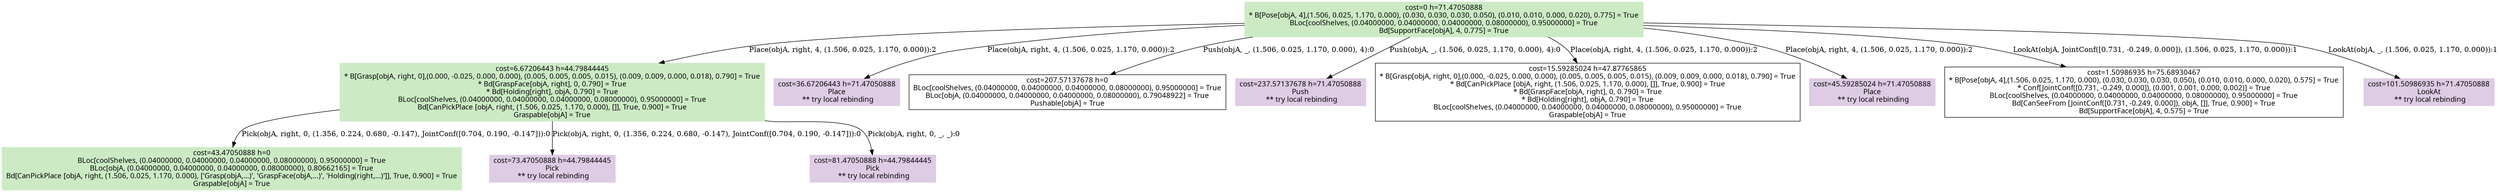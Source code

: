 digraph G {
    ordering=out;
    node [fontname=HelveticaBold];
    "1071" [shape=box, style=filled, colorscheme=pastel16, color=2, label="cost=0 h=71.47050888\n* B[Pose[objA, 4],(1.506, 0.025, 1.170, 0.000), (0.030, 0.030, 0.030, 0.050), (0.010, 0.010, 0.000, 0.020), 0.775] = True\nBLoc[coolShelves, (0.04000000, 0.04000000, 0.04000000, 0.08000000), 0.95000000] = True\nBd[SupportFace[objA], 4, 0.775] = True\n"];
    "1071" [shape=box, label="cost=0 h=71.47050888\n* B[Pose[objA, 4],(1.506, 0.025, 1.170, 0.000), (0.030, 0.030, 0.030, 0.050), (0.010, 0.010, 0.000, 0.020), 0.775] = True\nBLoc[coolShelves, (0.04000000, 0.04000000, 0.04000000, 0.08000000), 0.95000000] = True\nBd[SupportFace[objA], 4, 0.775] = True\n"];
    "1078" [shape=box, label="cost=6.67206443 h=44.79844445\n* B[Grasp[objA, right, 0],(0.000, -0.025, 0.000, 0.000), (0.005, 0.005, 0.005, 0.015), (0.009, 0.009, 0.000, 0.018), 0.790] = True\n* Bd[GraspFace[objA, right], 0, 0.790] = True\n* Bd[Holding[right], objA, 0.790] = True\nBLoc[coolShelves, (0.04000000, 0.04000000, 0.04000000, 0.08000000), 0.95000000] = True\nBd[CanPickPlace [objA, right, (1.506, 0.025, 1.170, 0.000), []], True, 0.900] = True\nGraspable[objA] = True\n"];
    "1071" -> "1078"[label="Place(objA, right, 4, (1.506, 0.025, 1.170, 0.000)):2"];
    "1071" [shape=box, label="cost=0 h=71.47050888\n* B[Pose[objA, 4],(1.506, 0.025, 1.170, 0.000), (0.030, 0.030, 0.030, 0.050), (0.010, 0.010, 0.000, 0.020), 0.775] = True\nBLoc[coolShelves, (0.04000000, 0.04000000, 0.04000000, 0.08000000), 0.95000000] = True\nBd[SupportFace[objA], 4, 0.775] = True\n"];
    "1079" [shape=box, style=filled, colorscheme=pastel16, color=4, label="cost=36.67206443 h=71.47050888\nPlace\n ** try local rebinding"];
    "1071" -> "1079"[label="Place(objA, right, 4, (1.506, 0.025, 1.170, 0.000)):2"];
    "1071" [shape=box, label="cost=0 h=71.47050888\n* B[Pose[objA, 4],(1.506, 0.025, 1.170, 0.000), (0.030, 0.030, 0.030, 0.050), (0.010, 0.010, 0.000, 0.020), 0.775] = True\nBLoc[coolShelves, (0.04000000, 0.04000000, 0.04000000, 0.08000000), 0.95000000] = True\nBd[SupportFace[objA], 4, 0.775] = True\n"];
    "1080" [shape=box, label="cost=207.57137678 h=0\nBLoc[coolShelves, (0.04000000, 0.04000000, 0.04000000, 0.08000000), 0.95000000] = True\nBLoc[objA, (0.04000000, 0.04000000, 0.04000000, 0.08000000), 0.79048922] = True\nPushable[objA] = True\n"];
    "1071" -> "1080"[label="Push(objA, _, (1.506, 0.025, 1.170, 0.000), 4):0"];
    "1071" [shape=box, label="cost=0 h=71.47050888\n* B[Pose[objA, 4],(1.506, 0.025, 1.170, 0.000), (0.030, 0.030, 0.030, 0.050), (0.010, 0.010, 0.000, 0.020), 0.775] = True\nBLoc[coolShelves, (0.04000000, 0.04000000, 0.04000000, 0.08000000), 0.95000000] = True\nBd[SupportFace[objA], 4, 0.775] = True\n"];
    "1081" [shape=box, style=filled, colorscheme=pastel16, color=4, label="cost=237.57137678 h=71.47050888\nPush\n ** try local rebinding"];
    "1071" -> "1081"[label="Push(objA, _, (1.506, 0.025, 1.170, 0.000), 4):0"];
    "1071" [shape=box, label="cost=0 h=71.47050888\n* B[Pose[objA, 4],(1.506, 0.025, 1.170, 0.000), (0.030, 0.030, 0.030, 0.050), (0.010, 0.010, 0.000, 0.020), 0.775] = True\nBLoc[coolShelves, (0.04000000, 0.04000000, 0.04000000, 0.08000000), 0.95000000] = True\nBd[SupportFace[objA], 4, 0.775] = True\n"];
    "1082" [shape=box, label="cost=15.59285024 h=47.87765865\n* B[Grasp[objA, right, 0],(0.000, -0.025, 0.000, 0.000), (0.005, 0.005, 0.005, 0.015), (0.009, 0.009, 0.000, 0.018), 0.790] = True\n* Bd[CanPickPlace [objA, right, (1.506, 0.025, 1.170, 0.000), []], True, 0.900] = True\n* Bd[GraspFace[objA, right], 0, 0.790] = True\n* Bd[Holding[right], objA, 0.790] = True\nBLoc[coolShelves, (0.04000000, 0.04000000, 0.04000000, 0.08000000), 0.95000000] = True\nGraspable[objA] = True\n"];
    "1071" -> "1082"[label="Place(objA, right, 4, (1.506, 0.025, 1.170, 0.000)):2"];
    "1071" [shape=box, label="cost=0 h=71.47050888\n* B[Pose[objA, 4],(1.506, 0.025, 1.170, 0.000), (0.030, 0.030, 0.030, 0.050), (0.010, 0.010, 0.000, 0.020), 0.775] = True\nBLoc[coolShelves, (0.04000000, 0.04000000, 0.04000000, 0.08000000), 0.95000000] = True\nBd[SupportFace[objA], 4, 0.775] = True\n"];
    "1083" [shape=box, style=filled, colorscheme=pastel16, color=4, label="cost=45.59285024 h=71.47050888\nPlace\n ** try local rebinding"];
    "1071" -> "1083"[label="Place(objA, right, 4, (1.506, 0.025, 1.170, 0.000)):2"];
    "1071" [shape=box, label="cost=0 h=71.47050888\n* B[Pose[objA, 4],(1.506, 0.025, 1.170, 0.000), (0.030, 0.030, 0.030, 0.050), (0.010, 0.010, 0.000, 0.020), 0.775] = True\nBLoc[coolShelves, (0.04000000, 0.04000000, 0.04000000, 0.08000000), 0.95000000] = True\nBd[SupportFace[objA], 4, 0.775] = True\n"];
    "1084" [shape=box, label="cost=1.50986935 h=75.68930467\n* B[Pose[objA, 4],(1.506, 0.025, 1.170, 0.000), (0.030, 0.030, 0.030, 0.050), (0.010, 0.010, 0.000, 0.020), 0.575] = True\n* Conf[JointConf([0.731, -0.249, 0.000]), (0.001, 0.001, 0.000, 0.002)] = True\nBLoc[coolShelves, (0.04000000, 0.04000000, 0.04000000, 0.08000000), 0.95000000] = True\nBd[CanSeeFrom [JointConf([0.731, -0.249, 0.000]), objA, []], True, 0.900] = True\nBd[SupportFace[objA], 4, 0.575] = True\n"];
    "1071" -> "1084"[label="LookAt(objA, JointConf([0.731, -0.249, 0.000]), (1.506, 0.025, 1.170, 0.000)):1"];
    "1071" [shape=box, label="cost=0 h=71.47050888\n* B[Pose[objA, 4],(1.506, 0.025, 1.170, 0.000), (0.030, 0.030, 0.030, 0.050), (0.010, 0.010, 0.000, 0.020), 0.775] = True\nBLoc[coolShelves, (0.04000000, 0.04000000, 0.04000000, 0.08000000), 0.95000000] = True\nBd[SupportFace[objA], 4, 0.775] = True\n"];
    "1085" [shape=box, style=filled, colorscheme=pastel16, color=4, label="cost=101.50986935 h=71.47050888\nLookAt\n ** try local rebinding"];
    "1071" -> "1085"[label="LookAt(objA, _, (1.506, 0.025, 1.170, 0.000)):1"];
    "1078" [shape=box, style=filled, colorscheme=pastel16, color=2, label="cost=6.67206443 h=44.79844445\n* B[Grasp[objA, right, 0],(0.000, -0.025, 0.000, 0.000), (0.005, 0.005, 0.005, 0.015), (0.009, 0.009, 0.000, 0.018), 0.790] = True\n* Bd[GraspFace[objA, right], 0, 0.790] = True\n* Bd[Holding[right], objA, 0.790] = True\nBLoc[coolShelves, (0.04000000, 0.04000000, 0.04000000, 0.08000000), 0.95000000] = True\nBd[CanPickPlace [objA, right, (1.506, 0.025, 1.170, 0.000), []], True, 0.900] = True\nGraspable[objA] = True\n"];
    "1078" [shape=box, label="cost=6.67206443 h=44.79844445\n* B[Grasp[objA, right, 0],(0.000, -0.025, 0.000, 0.000), (0.005, 0.005, 0.005, 0.015), (0.009, 0.009, 0.000, 0.018), 0.790] = True\n* Bd[GraspFace[objA, right], 0, 0.790] = True\n* Bd[Holding[right], objA, 0.790] = True\nBLoc[coolShelves, (0.04000000, 0.04000000, 0.04000000, 0.08000000), 0.95000000] = True\nBd[CanPickPlace [objA, right, (1.506, 0.025, 1.170, 0.000), []], True, 0.900] = True\nGraspable[objA] = True\n"];
    "1095" [shape=box, label="cost=43.47050888 h=0\nBLoc[coolShelves, (0.04000000, 0.04000000, 0.04000000, 0.08000000), 0.95000000] = True\nBLoc[objA, (0.04000000, 0.04000000, 0.04000000, 0.08000000), 0.80662165] = True\nBd[CanPickPlace [objA, right, (1.506, 0.025, 1.170, 0.000), ['Grasp(objA,...)', 'GraspFace(objA,...)', 'Holding(right,...)']], True, 0.900] = True\nGraspable[objA] = True\n"];
    "1078" -> "1095"[label="Pick(objA, right, 0, (1.356, 0.224, 0.680, -0.147), JointConf([0.704, 0.190, -0.147])):0"];
    "1078" [shape=box, label="cost=6.67206443 h=44.79844445\n* B[Grasp[objA, right, 0],(0.000, -0.025, 0.000, 0.000), (0.005, 0.005, 0.005, 0.015), (0.009, 0.009, 0.000, 0.018), 0.790] = True\n* Bd[GraspFace[objA, right], 0, 0.790] = True\n* Bd[Holding[right], objA, 0.790] = True\nBLoc[coolShelves, (0.04000000, 0.04000000, 0.04000000, 0.08000000), 0.95000000] = True\nBd[CanPickPlace [objA, right, (1.506, 0.025, 1.170, 0.000), []], True, 0.900] = True\nGraspable[objA] = True\n"];
    "1104" [shape=box, style=filled, colorscheme=pastel16, color=4, label="cost=73.47050888 h=44.79844445\nPick\n ** try local rebinding"];
    "1078" -> "1104"[label="Pick(objA, right, 0, (1.356, 0.224, 0.680, -0.147), JointConf([0.704, 0.190, -0.147])):0"];
    "1078" [shape=box, label="cost=6.67206443 h=44.79844445\n* B[Grasp[objA, right, 0],(0.000, -0.025, 0.000, 0.000), (0.005, 0.005, 0.005, 0.015), (0.009, 0.009, 0.000, 0.018), 0.790] = True\n* Bd[GraspFace[objA, right], 0, 0.790] = True\n* Bd[Holding[right], objA, 0.790] = True\nBLoc[coolShelves, (0.04000000, 0.04000000, 0.04000000, 0.08000000), 0.95000000] = True\nBd[CanPickPlace [objA, right, (1.506, 0.025, 1.170, 0.000), []], True, 0.900] = True\nGraspable[objA] = True\n"];
    "1108" [shape=box, style=filled, colorscheme=pastel16, color=4, label="cost=81.47050888 h=44.79844445\nPick\n ** try local rebinding"];
    "1078" -> "1108"[label="Pick(objA, right, 0, _, _):0"];
    "1095" [shape=box, style=filled, colorscheme=pastel16, color=2, label="cost=43.47050888 h=0\nBLoc[coolShelves, (0.04000000, 0.04000000, 0.04000000, 0.08000000), 0.95000000] = True\nBLoc[objA, (0.04000000, 0.04000000, 0.04000000, 0.08000000), 0.80662165] = True\nBd[CanPickPlace [objA, right, (1.506, 0.025, 1.170, 0.000), ['Grasp(objA,...)', 'GraspFace(objA,...)', 'Holding(right,...)']], True, 0.900] = True\nGraspable[objA] = True\n"];
    "1071" [shape=box, style=filled, colorscheme=pastel16,color=3];
    "1078" [shape=box, style=filled, colorscheme=pastel16,color=3];
    "1095" [shape=box, style=filled, colorscheme=pastel16,color=3];
}

